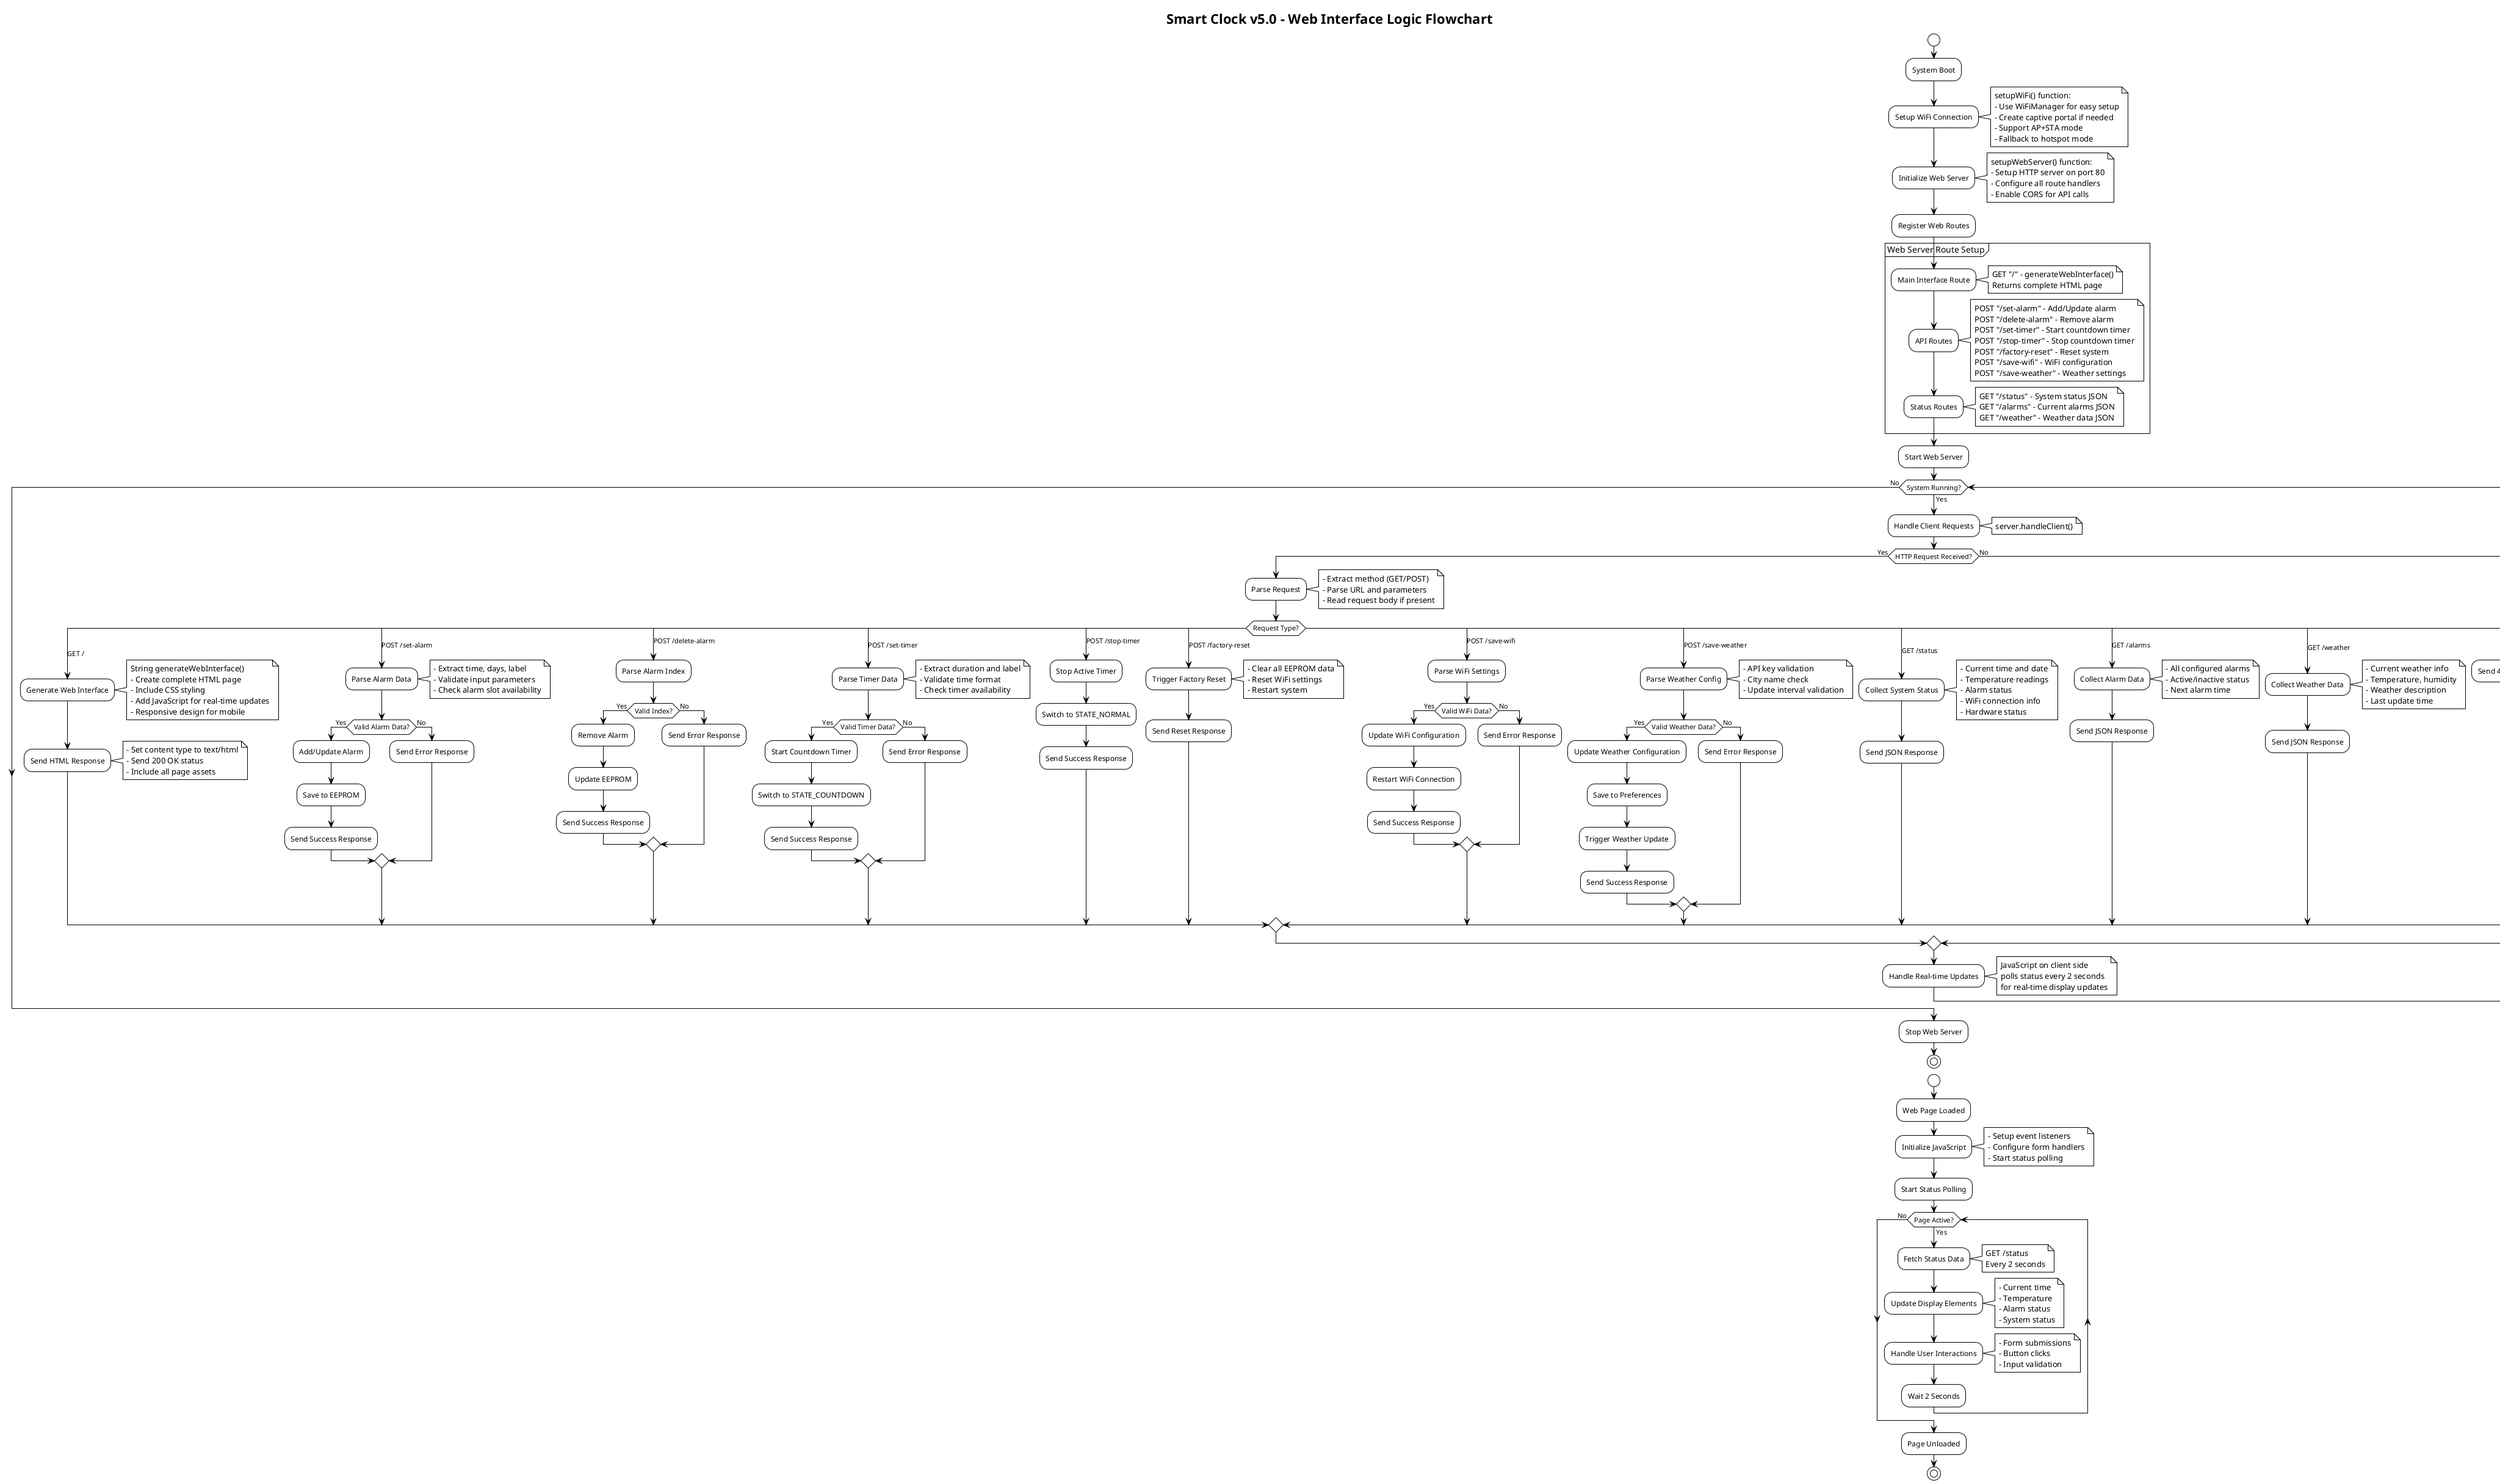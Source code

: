 @startuml Smart_Clock_Web_Interface_Flowchart
!theme plain
title Smart Clock v5.0 - Web Interface Logic Flowchart

start

:System Boot;
:Setup WiFi Connection;
note right
  setupWiFi() function:
  - Use WiFiManager for easy setup
  - Create captive portal if needed
  - Support AP+STA mode
  - Fallback to hotspot mode
end note

:Initialize Web Server;
note right
  setupWebServer() function:
  - Setup HTTP server on port 80
  - Configure all route handlers
  - Enable CORS for API calls
end note

:Register Web Routes;

partition "Web Server Route Setup" {
  :Main Interface Route;
  note right
    GET "/" - generateWebInterface()
    Returns complete HTML page
  end note
  
  :API Routes;
  note right
    POST "/set-alarm" - Add/Update alarm
    POST "/delete-alarm" - Remove alarm
    POST "/set-timer" - Start countdown timer
    POST "/stop-timer" - Stop countdown timer
    POST "/factory-reset" - Reset system
    POST "/save-wifi" - WiFi configuration
    POST "/save-weather" - Weather settings
  end note
  
  :Status Routes;
  note right
    GET "/status" - System status JSON
    GET "/alarms" - Current alarms JSON
    GET "/weather" - Weather data JSON
  end note
}

:Start Web Server;

while (System Running?) is (Yes)
  
  :Handle Client Requests;
  note right: server.handleClient()
  
  if (HTTP Request Received?) then (Yes)
    
    :Parse Request;
    note right
      - Extract method (GET/POST)
      - Parse URL and parameters
      - Read request body if present
    end note
    
    switch (Request Type?)
      
      case (GET /)
        :Generate Web Interface;
        note right
          String generateWebInterface()
          - Create complete HTML page
          - Include CSS styling
          - Add JavaScript for real-time updates
          - Responsive design for mobile
        end note
        
        :Send HTML Response;
        note right
          - Set content type to text/html
          - Send 200 OK status
          - Include all page assets
        end note
        
      case (POST /set-alarm)
        :Parse Alarm Data;
        note right
          - Extract time, days, label
          - Validate input parameters
          - Check alarm slot availability
        end note
        
        if (Valid Alarm Data?) then (Yes)
          :Add/Update Alarm;
          :Save to EEPROM;
          :Send Success Response;
        else (No)
          :Send Error Response;
        endif
        
      case (POST /delete-alarm)
        :Parse Alarm Index;
        
        if (Valid Index?) then (Yes)
          :Remove Alarm;
          :Update EEPROM;
          :Send Success Response;
        else (No)
          :Send Error Response;
        endif
        
      case (POST /set-timer)
        :Parse Timer Data;
        note right
          - Extract duration and label
          - Validate time format
          - Check timer availability
        end note
        
        if (Valid Timer Data?) then (Yes)
          :Start Countdown Timer;
          :Switch to STATE_COUNTDOWN;
          :Send Success Response;
        else (No)
          :Send Error Response;
        endif
        
      case (POST /stop-timer)
        :Stop Active Timer;
        :Switch to STATE_NORMAL;
        :Send Success Response;
        
      case (POST /factory-reset)
        :Trigger Factory Reset;
        note right
          - Clear all EEPROM data
          - Reset WiFi settings
          - Restart system
        end note
        :Send Reset Response;
        
      case (POST /save-wifi)
        :Parse WiFi Settings;
        
        if (Valid WiFi Data?) then (Yes)
          :Update WiFi Configuration;
          :Restart WiFi Connection;
          :Send Success Response;
        else (No)
          :Send Error Response;
        endif
        
      case (POST /save-weather)
        :Parse Weather Config;
        note right
          - API key validation
          - City name check
          - Update interval validation
        end note
        
        if (Valid Weather Data?) then (Yes)
          :Update Weather Configuration;
          :Save to Preferences;
          :Trigger Weather Update;
          :Send Success Response;
        else (No)
          :Send Error Response;
        endif
        
      case (GET /status)
        :Collect System Status;
        note right
          - Current time and date
          - Temperature readings
          - Alarm status
          - WiFi connection info
          - Hardware status
        end note
        
        :Send JSON Response;
        
      case (GET /alarms)
        :Collect Alarm Data;
        note right
          - All configured alarms
          - Active/inactive status
          - Next alarm time
        end note
        
        :Send JSON Response;
        
      case (GET /weather)
        :Collect Weather Data;
        note right
          - Current weather info
          - Temperature, humidity
          - Weather description
          - Last update time
        end note
        
        :Send JSON Response;
        
      case (404 Not Found)
        :Send 404 Error;
        
    endswitch
    
  else (No)
    :Continue Processing;
  endif
  
  :Handle Real-time Updates;
  note right
    JavaScript on client side
    polls status every 2 seconds
    for real-time display updates
  end note

endwhile (No)

:Stop Web Server;

stop

' Client-Side JavaScript Logic (Parallel Process)
start
:Web Page Loaded;

:Initialize JavaScript;
note right
  - Setup event listeners
  - Configure form handlers
  - Start status polling
end note

:Start Status Polling;

while (Page Active?) is (Yes)
  
  :Fetch Status Data;
  note right
    GET /status
    Every 2 seconds
  end note
  
  :Update Display Elements;
  note right
    - Current time
    - Temperature
    - Alarm status
    - System status
  end note
  
  :Handle User Interactions;
  note right
    - Form submissions
    - Button clicks
    - Input validation
  end note
  
  :Wait 2 Seconds;
  
endwhile (No)

:Page Unloaded;

stop

@enduml
